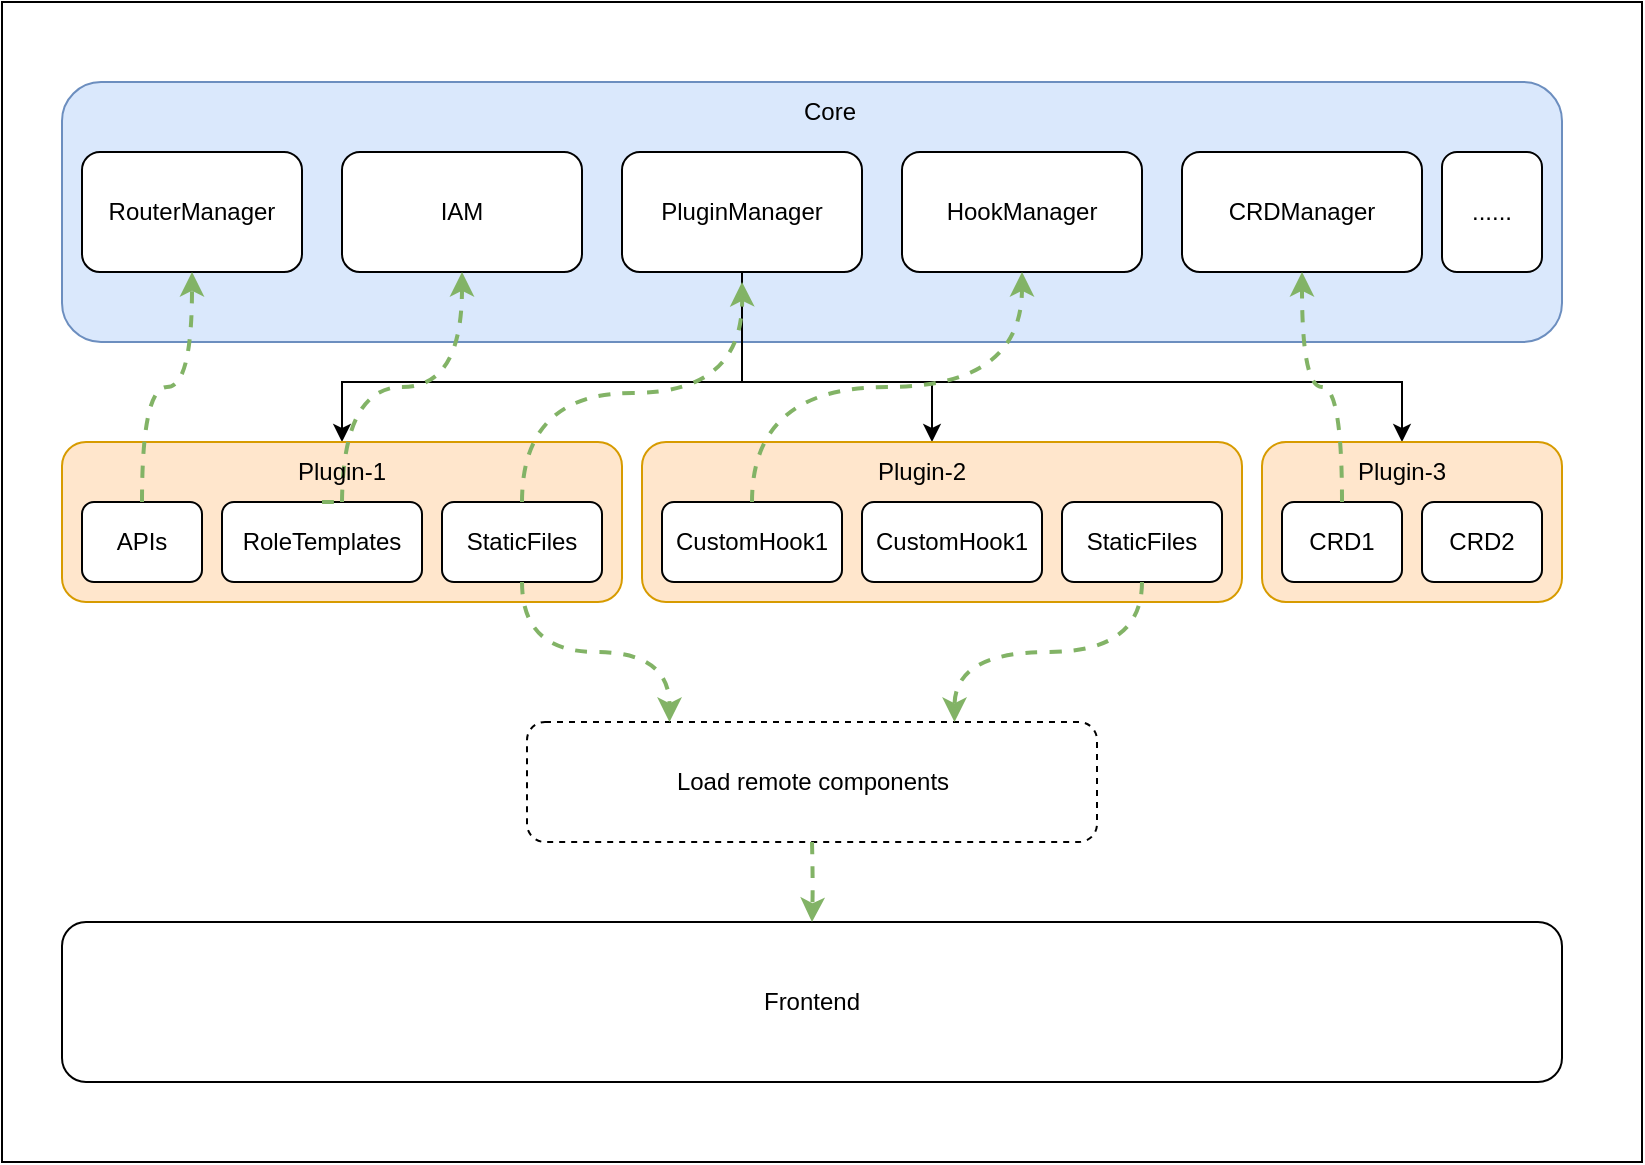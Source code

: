 <mxfile version="20.3.0" type="device"><diagram id="AYM88RR-gx7mbqVQx1h_" name="main"><mxGraphModel dx="810" dy="703" grid="1" gridSize="10" guides="1" tooltips="1" connect="1" arrows="1" fold="1" page="1" pageScale="1" pageWidth="827" pageHeight="1169" math="0" shadow="0"><root><mxCell id="0"/><mxCell id="1" parent="0"/><mxCell id="qqkEJ-y2zj9jZeIH-JlS-25" value="" style="rounded=0;whiteSpace=wrap;html=1;" parent="1" vertex="1"><mxGeometry width="820" height="580" as="geometry"/></mxCell><mxCell id="qqkEJ-y2zj9jZeIH-JlS-1" value="" style="rounded=1;whiteSpace=wrap;html=1;fillColor=#dae8fc;strokeColor=#6c8ebf;" parent="1" vertex="1"><mxGeometry x="30" y="40" width="750" height="130" as="geometry"/></mxCell><mxCell id="qqkEJ-y2zj9jZeIH-JlS-4" value="Core" style="text;html=1;strokeColor=none;fillColor=none;align=center;verticalAlign=middle;whiteSpace=wrap;rounded=0;" parent="1" vertex="1"><mxGeometry x="384" y="40" width="60" height="30" as="geometry"/></mxCell><mxCell id="qqkEJ-y2zj9jZeIH-JlS-5" value="RouterManager" style="rounded=1;whiteSpace=wrap;html=1;" parent="1" vertex="1"><mxGeometry x="40" y="75" width="110" height="60" as="geometry"/></mxCell><mxCell id="qqkEJ-y2zj9jZeIH-JlS-6" value="IAM" style="rounded=1;whiteSpace=wrap;html=1;" parent="1" vertex="1"><mxGeometry x="170" y="75" width="120" height="60" as="geometry"/></mxCell><mxCell id="qqkEJ-y2zj9jZeIH-JlS-31" style="edgeStyle=orthogonalEdgeStyle;rounded=0;orthogonalLoop=1;jettySize=auto;html=1;" parent="1" source="qqkEJ-y2zj9jZeIH-JlS-8" target="qqkEJ-y2zj9jZeIH-JlS-13" edge="1"><mxGeometry relative="1" as="geometry"><Array as="points"><mxPoint x="370" y="190"/><mxPoint x="465" y="190"/></Array></mxGeometry></mxCell><mxCell id="qqkEJ-y2zj9jZeIH-JlS-34" style="edgeStyle=orthogonalEdgeStyle;rounded=0;orthogonalLoop=1;jettySize=auto;html=1;entryX=0.5;entryY=0;entryDx=0;entryDy=0;" parent="1" source="qqkEJ-y2zj9jZeIH-JlS-8" target="qqkEJ-y2zj9jZeIH-JlS-15" edge="1"><mxGeometry relative="1" as="geometry"><Array as="points"><mxPoint x="370" y="190"/><mxPoint x="170" y="190"/></Array></mxGeometry></mxCell><mxCell id="qqkEJ-y2zj9jZeIH-JlS-53" style="edgeStyle=orthogonalEdgeStyle;rounded=0;orthogonalLoop=1;jettySize=auto;html=1;" parent="1" source="qqkEJ-y2zj9jZeIH-JlS-8" target="qqkEJ-y2zj9jZeIH-JlS-18" edge="1"><mxGeometry relative="1" as="geometry"><Array as="points"><mxPoint x="370" y="190"/><mxPoint x="700" y="190"/></Array></mxGeometry></mxCell><mxCell id="qqkEJ-y2zj9jZeIH-JlS-8" value="PluginManager" style="rounded=1;whiteSpace=wrap;html=1;" parent="1" vertex="1"><mxGeometry x="310" y="75" width="120" height="60" as="geometry"/></mxCell><mxCell id="qqkEJ-y2zj9jZeIH-JlS-9" value="HookManager" style="rounded=1;whiteSpace=wrap;html=1;" parent="1" vertex="1"><mxGeometry x="450" y="75" width="120" height="60" as="geometry"/></mxCell><mxCell id="qqkEJ-y2zj9jZeIH-JlS-10" value="......" style="rounded=1;whiteSpace=wrap;html=1;" parent="1" vertex="1"><mxGeometry x="720" y="75" width="50" height="60" as="geometry"/></mxCell><mxCell id="qqkEJ-y2zj9jZeIH-JlS-11" value="CRDManager" style="rounded=1;whiteSpace=wrap;html=1;" parent="1" vertex="1"><mxGeometry x="590" y="75" width="120" height="60" as="geometry"/></mxCell><mxCell id="qqkEJ-y2zj9jZeIH-JlS-12" value="" style="rounded=1;whiteSpace=wrap;html=1;fillColor=#ffe6cc;strokeColor=#d79b00;" parent="1" vertex="1"><mxGeometry x="30" y="220" width="280" height="80" as="geometry"/></mxCell><mxCell id="qqkEJ-y2zj9jZeIH-JlS-13" value="" style="rounded=1;whiteSpace=wrap;html=1;fillColor=#ffe6cc;strokeColor=#d79b00;" parent="1" vertex="1"><mxGeometry x="320" y="220" width="300" height="80" as="geometry"/></mxCell><mxCell id="qqkEJ-y2zj9jZeIH-JlS-14" value="" style="rounded=1;whiteSpace=wrap;html=1;fillColor=#ffe6cc;strokeColor=#d79b00;" parent="1" vertex="1"><mxGeometry x="630" y="220" width="150" height="80" as="geometry"/></mxCell><mxCell id="qqkEJ-y2zj9jZeIH-JlS-17" value="Plugin-2" style="text;html=1;strokeColor=none;fillColor=none;align=center;verticalAlign=middle;whiteSpace=wrap;rounded=0;" parent="1" vertex="1"><mxGeometry x="430" y="220" width="60" height="30" as="geometry"/></mxCell><mxCell id="qqkEJ-y2zj9jZeIH-JlS-18" value="Plugin-3" style="text;html=1;strokeColor=none;fillColor=none;align=center;verticalAlign=middle;whiteSpace=wrap;rounded=0;" parent="1" vertex="1"><mxGeometry x="670" y="220" width="60" height="30" as="geometry"/></mxCell><mxCell id="qqkEJ-y2zj9jZeIH-JlS-19" value="APIs" style="rounded=1;whiteSpace=wrap;html=1;" parent="1" vertex="1"><mxGeometry x="40" y="250" width="60" height="40" as="geometry"/></mxCell><mxCell id="qqkEJ-y2zj9jZeIH-JlS-24" value="" style="endArrow=classic;html=1;rounded=0;fontColor=#000000;exitX=0.5;exitY=0;exitDx=0;exitDy=0;entryX=0.5;entryY=1;entryDx=0;entryDy=0;fillColor=#d5e8d4;strokeColor=#82b366;dashed=1;strokeWidth=2;edgeStyle=orthogonalEdgeStyle;curved=1;" parent="1" source="qqkEJ-y2zj9jZeIH-JlS-19" target="qqkEJ-y2zj9jZeIH-JlS-5" edge="1"><mxGeometry width="50" height="50" relative="1" as="geometry"><mxPoint x="65" y="465" as="sourcePoint"/><mxPoint x="120" y="350" as="targetPoint"/></mxGeometry></mxCell><mxCell id="qqkEJ-y2zj9jZeIH-JlS-26" value="RoleTemplates" style="rounded=1;whiteSpace=wrap;html=1;" parent="1" vertex="1"><mxGeometry x="110" y="250" width="100" height="40" as="geometry"/></mxCell><mxCell id="qqkEJ-y2zj9jZeIH-JlS-27" value="StaticFiles" style="rounded=1;whiteSpace=wrap;html=1;" parent="1" vertex="1"><mxGeometry x="220" y="250" width="80" height="40" as="geometry"/></mxCell><mxCell id="qqkEJ-y2zj9jZeIH-JlS-28" value="" style="endArrow=classic;html=1;rounded=0;fontColor=#000000;entryX=0.5;entryY=1;entryDx=0;entryDy=0;fillColor=#d5e8d4;strokeColor=#82b366;dashed=1;strokeWidth=2;edgeStyle=orthogonalEdgeStyle;curved=1;startArrow=none;" parent="1" target="qqkEJ-y2zj9jZeIH-JlS-6" edge="1"><mxGeometry width="50" height="50" relative="1" as="geometry"><mxPoint x="170" y="250" as="sourcePoint"/><mxPoint x="105" y="145" as="targetPoint"/></mxGeometry></mxCell><mxCell id="qqkEJ-y2zj9jZeIH-JlS-15" value="Plugin-1" style="text;html=1;strokeColor=none;fillColor=none;align=center;verticalAlign=middle;whiteSpace=wrap;rounded=0;" parent="1" vertex="1"><mxGeometry x="140" y="220" width="60" height="30" as="geometry"/></mxCell><mxCell id="qqkEJ-y2zj9jZeIH-JlS-29" value="" style="endArrow=none;html=1;rounded=0;fontColor=#000000;exitX=0.5;exitY=0;exitDx=0;exitDy=0;entryX=0.5;entryY=1;entryDx=0;entryDy=0;fillColor=#d5e8d4;strokeColor=#82b366;dashed=1;strokeWidth=2;edgeStyle=orthogonalEdgeStyle;curved=1;" parent="1" source="qqkEJ-y2zj9jZeIH-JlS-26" target="qqkEJ-y2zj9jZeIH-JlS-15" edge="1"><mxGeometry width="50" height="50" relative="1" as="geometry"><mxPoint x="160" y="250" as="sourcePoint"/><mxPoint x="230" y="135" as="targetPoint"/></mxGeometry></mxCell><mxCell id="qqkEJ-y2zj9jZeIH-JlS-36" value="CRD1" style="rounded=1;whiteSpace=wrap;html=1;" parent="1" vertex="1"><mxGeometry x="640" y="250" width="60" height="40" as="geometry"/></mxCell><mxCell id="qqkEJ-y2zj9jZeIH-JlS-37" value="CRD2" style="rounded=1;whiteSpace=wrap;html=1;" parent="1" vertex="1"><mxGeometry x="710" y="250" width="60" height="40" as="geometry"/></mxCell><mxCell id="qqkEJ-y2zj9jZeIH-JlS-38" value="" style="endArrow=classic;html=1;rounded=0;fontColor=#000000;entryX=0.5;entryY=1;entryDx=0;entryDy=0;fillColor=#d5e8d4;strokeColor=#82b366;dashed=1;strokeWidth=2;edgeStyle=orthogonalEdgeStyle;curved=1;startArrow=none;exitX=0.5;exitY=0;exitDx=0;exitDy=0;" parent="1" source="qqkEJ-y2zj9jZeIH-JlS-36" target="qqkEJ-y2zj9jZeIH-JlS-11" edge="1"><mxGeometry width="50" height="50" relative="1" as="geometry"><mxPoint x="180" y="260" as="sourcePoint"/><mxPoint x="240" y="145" as="targetPoint"/></mxGeometry></mxCell><mxCell id="qqkEJ-y2zj9jZeIH-JlS-39" value="" style="endArrow=classic;html=1;rounded=0;fontColor=#000000;fillColor=#d5e8d4;strokeColor=#82b366;dashed=1;strokeWidth=2;edgeStyle=orthogonalEdgeStyle;curved=1;startArrow=none;exitX=0.5;exitY=0;exitDx=0;exitDy=0;" parent="1" source="qqkEJ-y2zj9jZeIH-JlS-27" edge="1"><mxGeometry width="50" height="50" relative="1" as="geometry"><mxPoint x="180" y="260" as="sourcePoint"/><mxPoint x="370" y="140" as="targetPoint"/></mxGeometry></mxCell><mxCell id="qqkEJ-y2zj9jZeIH-JlS-40" value="CustomHook1" style="rounded=1;whiteSpace=wrap;html=1;" parent="1" vertex="1"><mxGeometry x="330" y="250" width="90" height="40" as="geometry"/></mxCell><mxCell id="qqkEJ-y2zj9jZeIH-JlS-41" value="CustomHook1" style="rounded=1;whiteSpace=wrap;html=1;" parent="1" vertex="1"><mxGeometry x="430" y="250" width="90" height="40" as="geometry"/></mxCell><mxCell id="qqkEJ-y2zj9jZeIH-JlS-42" value="" style="endArrow=classic;html=1;rounded=0;fontColor=#000000;exitX=0.5;exitY=0;exitDx=0;exitDy=0;entryX=0.5;entryY=1;entryDx=0;entryDy=0;fillColor=#d5e8d4;strokeColor=#82b366;dashed=1;strokeWidth=2;edgeStyle=orthogonalEdgeStyle;curved=1;" parent="1" source="qqkEJ-y2zj9jZeIH-JlS-40" target="qqkEJ-y2zj9jZeIH-JlS-9" edge="1"><mxGeometry width="50" height="50" relative="1" as="geometry"><mxPoint x="80" y="260" as="sourcePoint"/><mxPoint x="105" y="145" as="targetPoint"/></mxGeometry></mxCell><mxCell id="qqkEJ-y2zj9jZeIH-JlS-45" value="StaticFiles" style="rounded=1;whiteSpace=wrap;html=1;" parent="1" vertex="1"><mxGeometry x="530" y="250" width="80" height="40" as="geometry"/></mxCell><mxCell id="qqkEJ-y2zj9jZeIH-JlS-47" value="Load remote components" style="rounded=1;whiteSpace=wrap;html=1;dashed=1;" parent="1" vertex="1"><mxGeometry x="262.5" y="360" width="285" height="60" as="geometry"/></mxCell><mxCell id="qqkEJ-y2zj9jZeIH-JlS-48" value="" style="endArrow=classic;html=1;rounded=0;fontColor=#000000;fillColor=#d5e8d4;strokeColor=#82b366;dashed=1;strokeWidth=2;edgeStyle=orthogonalEdgeStyle;curved=1;entryX=0.25;entryY=0;entryDx=0;entryDy=0;" parent="1" source="qqkEJ-y2zj9jZeIH-JlS-27" target="qqkEJ-y2zj9jZeIH-JlS-47" edge="1"><mxGeometry width="50" height="50" relative="1" as="geometry"><mxPoint x="80" y="260" as="sourcePoint"/><mxPoint x="105" y="145" as="targetPoint"/></mxGeometry></mxCell><mxCell id="qqkEJ-y2zj9jZeIH-JlS-49" value="" style="endArrow=classic;html=1;rounded=0;fontColor=#000000;fillColor=#d5e8d4;strokeColor=#82b366;dashed=1;strokeWidth=2;edgeStyle=orthogonalEdgeStyle;curved=1;exitX=0.5;exitY=1;exitDx=0;exitDy=0;entryX=0.75;entryY=0;entryDx=0;entryDy=0;" parent="1" source="qqkEJ-y2zj9jZeIH-JlS-45" target="qqkEJ-y2zj9jZeIH-JlS-47" edge="1"><mxGeometry width="50" height="50" relative="1" as="geometry"><mxPoint x="270" y="300" as="sourcePoint"/><mxPoint x="385" y="370" as="targetPoint"/></mxGeometry></mxCell><mxCell id="qqkEJ-y2zj9jZeIH-JlS-50" value="Frontend" style="rounded=1;whiteSpace=wrap;html=1;" parent="1" vertex="1"><mxGeometry x="30" y="460" width="750" height="80" as="geometry"/></mxCell><mxCell id="qqkEJ-y2zj9jZeIH-JlS-51" value="" style="endArrow=classic;html=1;rounded=0;fontColor=#000000;fillColor=#d5e8d4;strokeColor=#82b366;dashed=1;strokeWidth=2;edgeStyle=orthogonalEdgeStyle;curved=1;entryX=0.5;entryY=0;entryDx=0;entryDy=0;" parent="1" target="qqkEJ-y2zj9jZeIH-JlS-50" edge="1"><mxGeometry width="50" height="50" relative="1" as="geometry"><mxPoint x="405" y="420" as="sourcePoint"/><mxPoint x="415" y="370" as="targetPoint"/></mxGeometry></mxCell></root></mxGraphModel></diagram></mxfile>